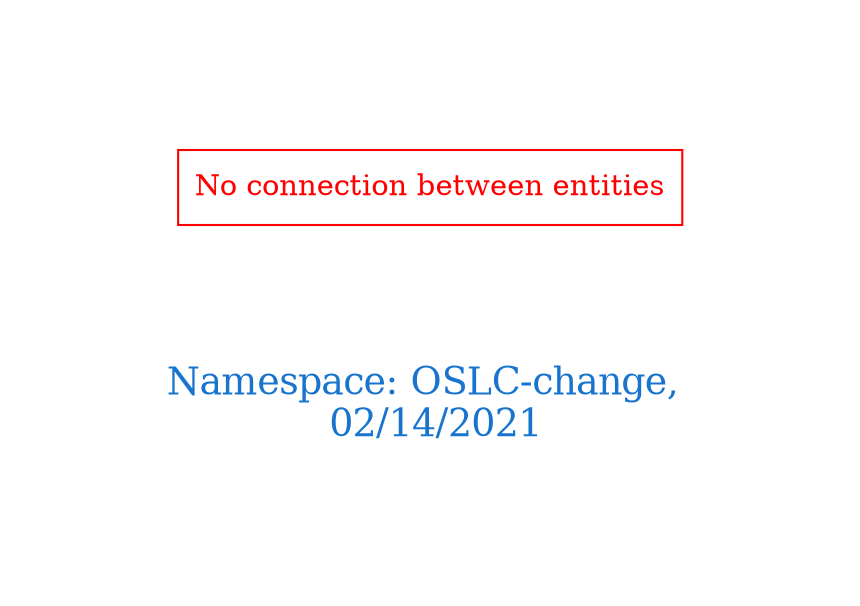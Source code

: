 digraph OGIT_ontology {
 graph [ rankdir= LR,pad=1 
fontsize = 18,
fontcolor= dodgerblue3,label = "\n\n\nNamespace: OSLC-change, \n 02/14/2021"];
node[shape=polygon];
edge [  color="gray81"];

"No connection between entities" [fontcolor = "red",color="red", shape="polygon"]
}
